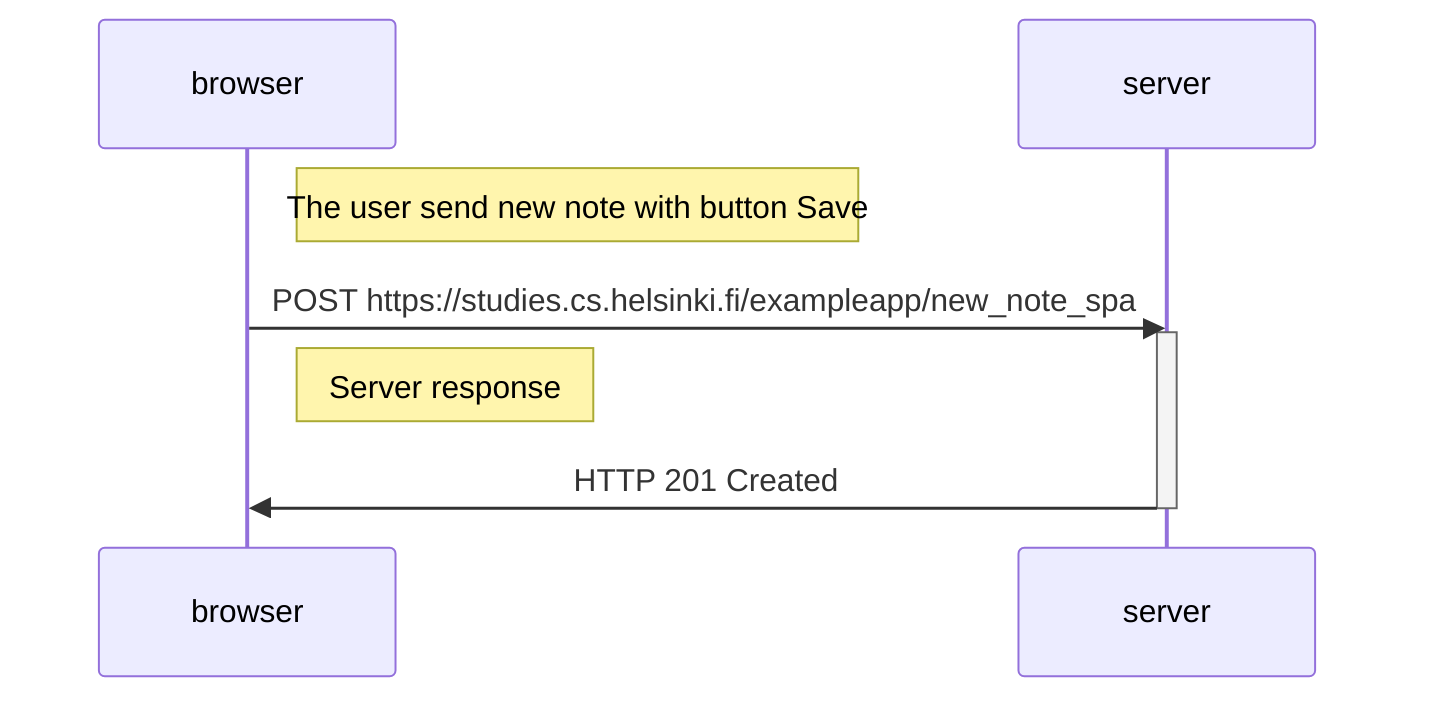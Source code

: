sequenceDiagram
    participant browser
    participant server

    Note right of browser: The user send new note with button Save
    browser->>server: POST https://studies.cs.helsinki.fi/exampleapp/new_note_spa
    activate server   
    Note right of browser: Server response
    server->>browser: HTTP 201 Created
    deactivate server